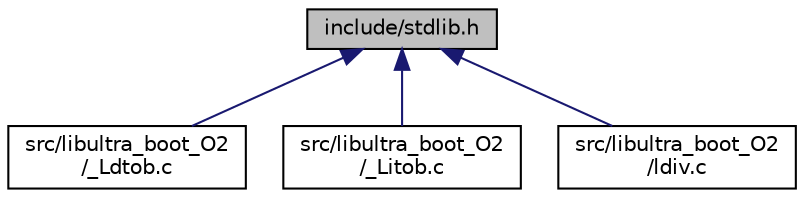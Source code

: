 digraph "include/stdlib.h"
{
 // LATEX_PDF_SIZE
  edge [fontname="Helvetica",fontsize="10",labelfontname="Helvetica",labelfontsize="10"];
  node [fontname="Helvetica",fontsize="10",shape=record];
  Node1 [label="include/stdlib.h",height=0.2,width=0.4,color="black", fillcolor="grey75", style="filled", fontcolor="black",tooltip=" "];
  Node1 -> Node2 [dir="back",color="midnightblue",fontsize="10",style="solid",fontname="Helvetica"];
  Node2 [label="src/libultra_boot_O2\l/_Ldtob.c",height=0.2,width=0.4,color="black", fillcolor="white", style="filled",URL="$d4/de7/__Ldtob_8c.html",tooltip=" "];
  Node1 -> Node3 [dir="back",color="midnightblue",fontsize="10",style="solid",fontname="Helvetica"];
  Node3 [label="src/libultra_boot_O2\l/_Litob.c",height=0.2,width=0.4,color="black", fillcolor="white", style="filled",URL="$d3/df5/__Litob_8c.html",tooltip=" "];
  Node1 -> Node4 [dir="back",color="midnightblue",fontsize="10",style="solid",fontname="Helvetica"];
  Node4 [label="src/libultra_boot_O2\l/ldiv.c",height=0.2,width=0.4,color="black", fillcolor="white", style="filled",URL="$d6/d00/ldiv_8c.html",tooltip=" "];
}

